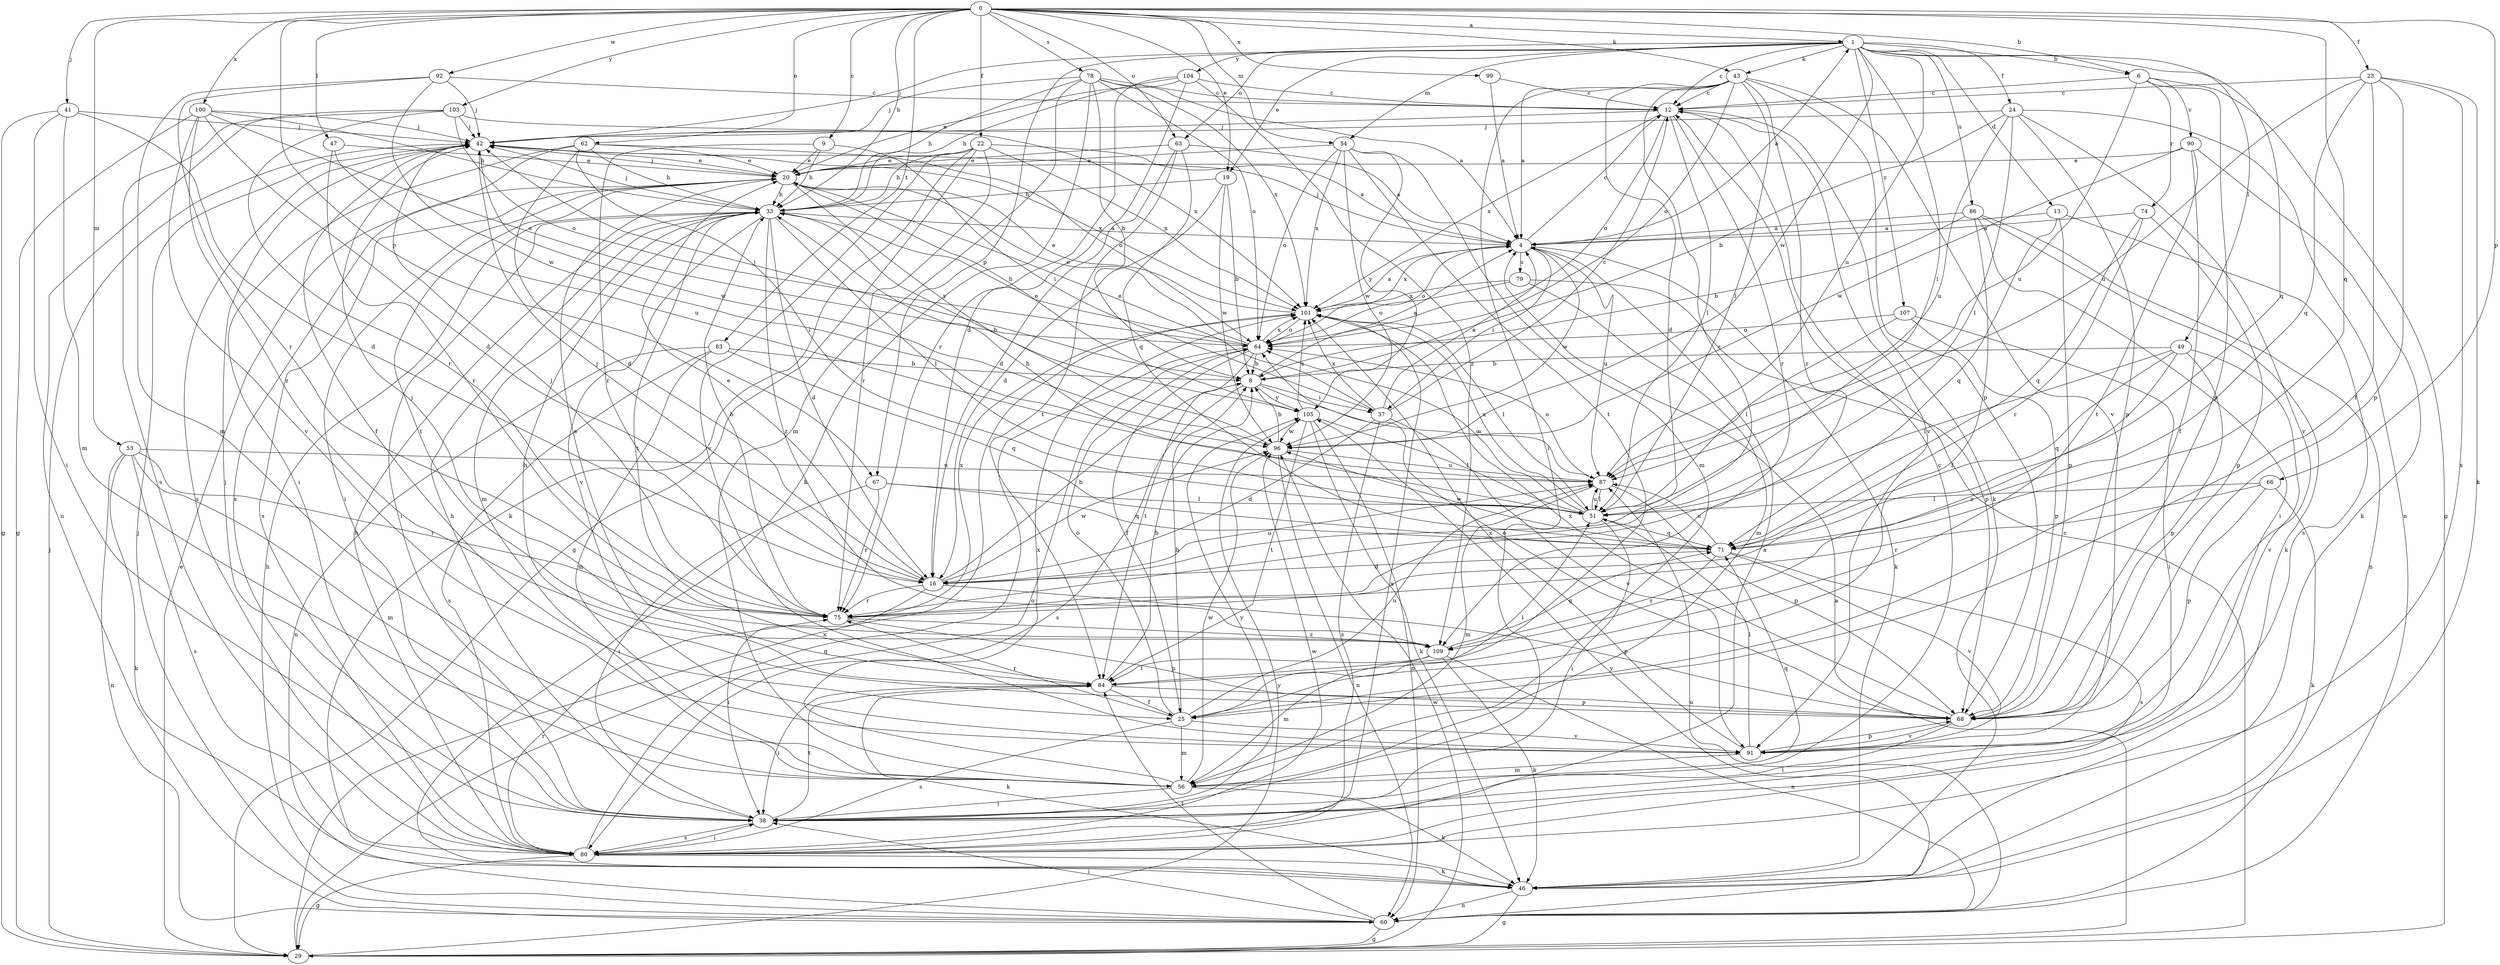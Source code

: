 strict digraph  {
0;
1;
4;
6;
8;
9;
12;
13;
16;
19;
20;
22;
23;
24;
25;
29;
33;
37;
38;
41;
42;
43;
46;
47;
49;
51;
53;
54;
56;
60;
62;
63;
64;
66;
67;
68;
71;
74;
75;
78;
79;
80;
83;
84;
86;
87;
90;
91;
92;
96;
99;
100;
101;
103;
104;
105;
107;
109;
0 -> 1  [label=a];
0 -> 6  [label=b];
0 -> 9  [label=c];
0 -> 19  [label=e];
0 -> 22  [label=f];
0 -> 23  [label=f];
0 -> 33  [label=h];
0 -> 41  [label=j];
0 -> 43  [label=k];
0 -> 47  [label=l];
0 -> 53  [label=m];
0 -> 54  [label=m];
0 -> 62  [label=o];
0 -> 63  [label=o];
0 -> 66  [label=p];
0 -> 67  [label=p];
0 -> 71  [label=q];
0 -> 78  [label=s];
0 -> 83  [label=t];
0 -> 92  [label=w];
0 -> 99  [label=x];
0 -> 100  [label=x];
0 -> 103  [label=y];
1 -> 6  [label=b];
1 -> 12  [label=c];
1 -> 13  [label=d];
1 -> 19  [label=e];
1 -> 24  [label=f];
1 -> 42  [label=j];
1 -> 43  [label=k];
1 -> 49  [label=l];
1 -> 51  [label=l];
1 -> 54  [label=m];
1 -> 63  [label=o];
1 -> 67  [label=p];
1 -> 71  [label=q];
1 -> 86  [label=u];
1 -> 87  [label=u];
1 -> 96  [label=w];
1 -> 104  [label=y];
1 -> 107  [label=z];
4 -> 1  [label=a];
4 -> 12  [label=c];
4 -> 37  [label=i];
4 -> 42  [label=j];
4 -> 46  [label=k];
4 -> 64  [label=o];
4 -> 79  [label=s];
4 -> 87  [label=u];
4 -> 96  [label=w];
4 -> 101  [label=x];
6 -> 12  [label=c];
6 -> 29  [label=g];
6 -> 68  [label=p];
6 -> 74  [label=r];
6 -> 87  [label=u];
6 -> 90  [label=v];
8 -> 4  [label=a];
8 -> 37  [label=i];
8 -> 42  [label=j];
8 -> 80  [label=s];
8 -> 87  [label=u];
8 -> 105  [label=y];
9 -> 20  [label=e];
9 -> 33  [label=h];
9 -> 37  [label=i];
9 -> 75  [label=r];
12 -> 42  [label=j];
12 -> 46  [label=k];
12 -> 51  [label=l];
12 -> 64  [label=o];
12 -> 75  [label=r];
12 -> 91  [label=v];
12 -> 101  [label=x];
13 -> 4  [label=a];
13 -> 68  [label=p];
13 -> 71  [label=q];
13 -> 80  [label=s];
16 -> 8  [label=b];
16 -> 20  [label=e];
16 -> 38  [label=i];
16 -> 42  [label=j];
16 -> 68  [label=p];
16 -> 75  [label=r];
16 -> 87  [label=u];
16 -> 96  [label=w];
19 -> 8  [label=b];
19 -> 16  [label=d];
19 -> 33  [label=h];
19 -> 96  [label=w];
20 -> 33  [label=h];
20 -> 38  [label=i];
20 -> 42  [label=j];
20 -> 80  [label=s];
20 -> 84  [label=t];
20 -> 105  [label=y];
22 -> 4  [label=a];
22 -> 20  [label=e];
22 -> 29  [label=g];
22 -> 33  [label=h];
22 -> 46  [label=k];
22 -> 75  [label=r];
22 -> 91  [label=v];
22 -> 101  [label=x];
23 -> 12  [label=c];
23 -> 25  [label=f];
23 -> 46  [label=k];
23 -> 68  [label=p];
23 -> 71  [label=q];
23 -> 80  [label=s];
23 -> 87  [label=u];
24 -> 8  [label=b];
24 -> 42  [label=j];
24 -> 51  [label=l];
24 -> 60  [label=n];
24 -> 68  [label=p];
24 -> 87  [label=u];
24 -> 91  [label=v];
25 -> 8  [label=b];
25 -> 51  [label=l];
25 -> 56  [label=m];
25 -> 64  [label=o];
25 -> 75  [label=r];
25 -> 80  [label=s];
25 -> 87  [label=u];
25 -> 91  [label=v];
29 -> 4  [label=a];
29 -> 12  [label=c];
29 -> 20  [label=e];
29 -> 42  [label=j];
29 -> 96  [label=w];
29 -> 101  [label=x];
29 -> 105  [label=y];
33 -> 4  [label=a];
33 -> 16  [label=d];
33 -> 38  [label=i];
33 -> 42  [label=j];
33 -> 51  [label=l];
33 -> 56  [label=m];
33 -> 84  [label=t];
33 -> 91  [label=v];
33 -> 109  [label=z];
37 -> 4  [label=a];
37 -> 12  [label=c];
37 -> 16  [label=d];
37 -> 20  [label=e];
37 -> 80  [label=s];
37 -> 91  [label=v];
37 -> 101  [label=x];
38 -> 12  [label=c];
38 -> 33  [label=h];
38 -> 42  [label=j];
38 -> 80  [label=s];
38 -> 84  [label=t];
38 -> 105  [label=y];
41 -> 16  [label=d];
41 -> 29  [label=g];
41 -> 38  [label=i];
41 -> 42  [label=j];
41 -> 56  [label=m];
42 -> 20  [label=e];
42 -> 25  [label=f];
42 -> 80  [label=s];
42 -> 96  [label=w];
42 -> 101  [label=x];
43 -> 4  [label=a];
43 -> 12  [label=c];
43 -> 16  [label=d];
43 -> 38  [label=i];
43 -> 51  [label=l];
43 -> 64  [label=o];
43 -> 68  [label=p];
43 -> 75  [label=r];
43 -> 91  [label=v];
43 -> 109  [label=z];
46 -> 29  [label=g];
46 -> 60  [label=n];
47 -> 20  [label=e];
47 -> 75  [label=r];
47 -> 87  [label=u];
49 -> 8  [label=b];
49 -> 51  [label=l];
49 -> 68  [label=p];
49 -> 71  [label=q];
49 -> 91  [label=v];
49 -> 109  [label=z];
51 -> 33  [label=h];
51 -> 38  [label=i];
51 -> 64  [label=o];
51 -> 71  [label=q];
51 -> 87  [label=u];
51 -> 101  [label=x];
53 -> 46  [label=k];
53 -> 56  [label=m];
53 -> 60  [label=n];
53 -> 75  [label=r];
53 -> 80  [label=s];
53 -> 87  [label=u];
54 -> 20  [label=e];
54 -> 56  [label=m];
54 -> 64  [label=o];
54 -> 84  [label=t];
54 -> 96  [label=w];
54 -> 101  [label=x];
54 -> 105  [label=y];
56 -> 38  [label=i];
56 -> 46  [label=k];
56 -> 71  [label=q];
56 -> 96  [label=w];
56 -> 101  [label=x];
60 -> 29  [label=g];
60 -> 33  [label=h];
60 -> 38  [label=i];
60 -> 42  [label=j];
60 -> 84  [label=t];
60 -> 87  [label=u];
60 -> 105  [label=y];
62 -> 16  [label=d];
62 -> 20  [label=e];
62 -> 33  [label=h];
62 -> 38  [label=i];
62 -> 51  [label=l];
62 -> 64  [label=o];
62 -> 80  [label=s];
63 -> 4  [label=a];
63 -> 16  [label=d];
63 -> 20  [label=e];
63 -> 71  [label=q];
63 -> 84  [label=t];
64 -> 8  [label=b];
64 -> 20  [label=e];
64 -> 25  [label=f];
64 -> 29  [label=g];
64 -> 33  [label=h];
64 -> 84  [label=t];
64 -> 101  [label=x];
66 -> 46  [label=k];
66 -> 51  [label=l];
66 -> 68  [label=p];
66 -> 75  [label=r];
67 -> 38  [label=i];
67 -> 51  [label=l];
67 -> 71  [label=q];
67 -> 75  [label=r];
68 -> 33  [label=h];
68 -> 38  [label=i];
68 -> 64  [label=o];
68 -> 91  [label=v];
68 -> 101  [label=x];
71 -> 16  [label=d];
71 -> 80  [label=s];
71 -> 87  [label=u];
71 -> 91  [label=v];
71 -> 96  [label=w];
71 -> 109  [label=z];
74 -> 4  [label=a];
74 -> 68  [label=p];
74 -> 71  [label=q];
74 -> 75  [label=r];
75 -> 33  [label=h];
75 -> 42  [label=j];
75 -> 68  [label=p];
75 -> 101  [label=x];
75 -> 109  [label=z];
78 -> 4  [label=a];
78 -> 8  [label=b];
78 -> 12  [label=c];
78 -> 33  [label=h];
78 -> 42  [label=j];
78 -> 46  [label=k];
78 -> 56  [label=m];
78 -> 64  [label=o];
78 -> 101  [label=x];
79 -> 56  [label=m];
79 -> 64  [label=o];
79 -> 68  [label=p];
79 -> 101  [label=x];
80 -> 4  [label=a];
80 -> 29  [label=g];
80 -> 33  [label=h];
80 -> 38  [label=i];
80 -> 46  [label=k];
80 -> 64  [label=o];
80 -> 75  [label=r];
80 -> 96  [label=w];
80 -> 101  [label=x];
83 -> 8  [label=b];
83 -> 56  [label=m];
83 -> 60  [label=n];
83 -> 71  [label=q];
83 -> 80  [label=s];
84 -> 8  [label=b];
84 -> 20  [label=e];
84 -> 25  [label=f];
84 -> 38  [label=i];
84 -> 46  [label=k];
84 -> 68  [label=p];
86 -> 4  [label=a];
86 -> 8  [label=b];
86 -> 25  [label=f];
86 -> 38  [label=i];
86 -> 46  [label=k];
86 -> 60  [label=n];
87 -> 51  [label=l];
87 -> 56  [label=m];
87 -> 64  [label=o];
87 -> 68  [label=p];
90 -> 20  [label=e];
90 -> 25  [label=f];
90 -> 46  [label=k];
90 -> 84  [label=t];
90 -> 96  [label=w];
91 -> 51  [label=l];
91 -> 56  [label=m];
91 -> 68  [label=p];
91 -> 101  [label=x];
92 -> 12  [label=c];
92 -> 42  [label=j];
92 -> 56  [label=m];
92 -> 75  [label=r];
92 -> 96  [label=w];
96 -> 8  [label=b];
96 -> 33  [label=h];
96 -> 60  [label=n];
96 -> 87  [label=u];
99 -> 4  [label=a];
99 -> 12  [label=c];
100 -> 16  [label=d];
100 -> 29  [label=g];
100 -> 33  [label=h];
100 -> 42  [label=j];
100 -> 64  [label=o];
100 -> 91  [label=v];
100 -> 109  [label=z];
101 -> 4  [label=a];
101 -> 20  [label=e];
101 -> 51  [label=l];
101 -> 64  [label=o];
103 -> 42  [label=j];
103 -> 60  [label=n];
103 -> 64  [label=o];
103 -> 75  [label=r];
103 -> 80  [label=s];
103 -> 101  [label=x];
104 -> 12  [label=c];
104 -> 16  [label=d];
104 -> 20  [label=e];
104 -> 33  [label=h];
104 -> 75  [label=r];
104 -> 109  [label=z];
105 -> 20  [label=e];
105 -> 46  [label=k];
105 -> 51  [label=l];
105 -> 60  [label=n];
105 -> 84  [label=t];
105 -> 96  [label=w];
105 -> 101  [label=x];
107 -> 38  [label=i];
107 -> 51  [label=l];
107 -> 64  [label=o];
107 -> 68  [label=p];
109 -> 42  [label=j];
109 -> 46  [label=k];
109 -> 56  [label=m];
109 -> 60  [label=n];
109 -> 71  [label=q];
109 -> 84  [label=t];
}
